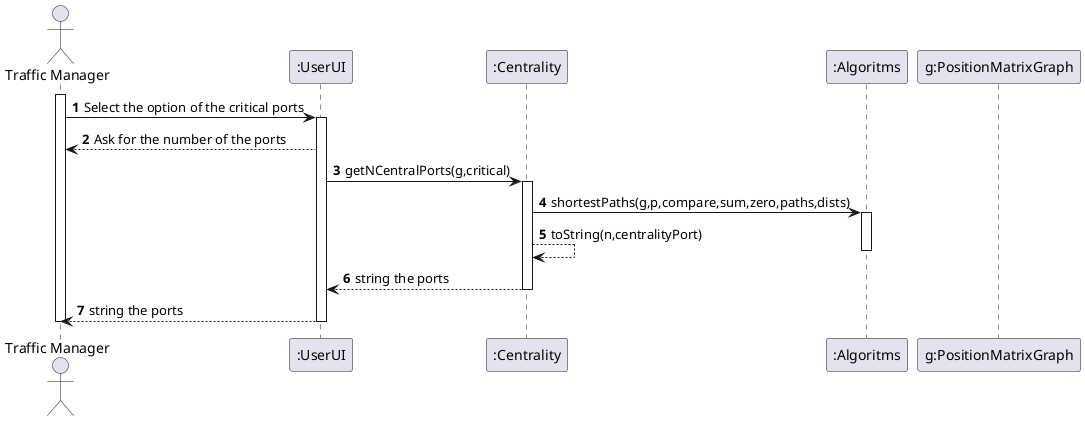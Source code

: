 @startuml
'https://plantuml.com/sequence-diagram

autonumber
actor "Traffic Manager" as traf


participant ":UserUI" as userui
participant ":Centrality" as c
participant ":Algoritms" as al
participant "g:PositionMatrixGraph" as g

activate traf


traf -> userui : Select the option of the critical ports
activate userui
userui --> traf : Ask for the number of the ports


userui -> c : getNCentralPorts(g,critical)

activate c

c -> al : shortestPaths(g,p,compare,sum,zero,paths,dists)
activate al
c --> c : toString(n,centralityPort)
deactivate al


c --> userui : string the ports
deactivate c
userui --> traf : string the ports
deactivate userui
deactivate traf
@enduml